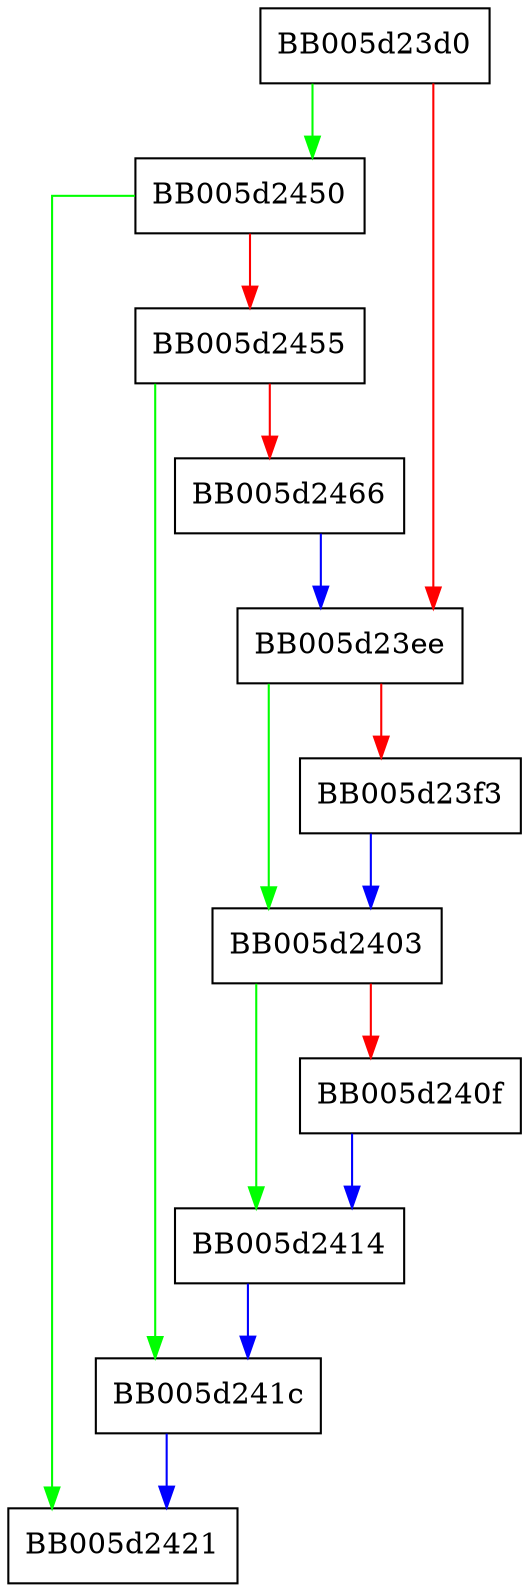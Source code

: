 digraph evp_pkey_free_legacy {
  node [shape="box"];
  graph [splines=ortho];
  BB005d23d0 -> BB005d2450 [color="green"];
  BB005d23d0 -> BB005d23ee [color="red"];
  BB005d23ee -> BB005d2403 [color="green"];
  BB005d23ee -> BB005d23f3 [color="red"];
  BB005d23f3 -> BB005d2403 [color="blue"];
  BB005d2403 -> BB005d2414 [color="green"];
  BB005d2403 -> BB005d240f [color="red"];
  BB005d240f -> BB005d2414 [color="blue"];
  BB005d2414 -> BB005d241c [color="blue"];
  BB005d241c -> BB005d2421 [color="blue"];
  BB005d2450 -> BB005d2421 [color="green"];
  BB005d2450 -> BB005d2455 [color="red"];
  BB005d2455 -> BB005d241c [color="green"];
  BB005d2455 -> BB005d2466 [color="red"];
  BB005d2466 -> BB005d23ee [color="blue"];
}
